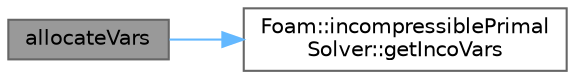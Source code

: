 digraph "allocateVars"
{
 // LATEX_PDF_SIZE
  bgcolor="transparent";
  edge [fontname=Helvetica,fontsize=10,labelfontname=Helvetica,labelfontsize=10];
  node [fontname=Helvetica,fontsize=10,shape=box,height=0.2,width=0.4];
  rankdir="LR";
  Node1 [id="Node000001",label="allocateVars",height=0.2,width=0.4,color="gray40", fillcolor="grey60", style="filled", fontcolor="black",tooltip=" "];
  Node1 -> Node2 [id="edge1_Node000001_Node000002",color="steelblue1",style="solid",tooltip=" "];
  Node2 [id="Node000002",label="Foam::incompressiblePrimal\lSolver::getIncoVars",height=0.2,width=0.4,color="grey40", fillcolor="white", style="filled",URL="$classFoam_1_1incompressiblePrimalSolver.html#a5f5af031ffa3f41a63dfdaab1033e0a0",tooltip=" "];
}
